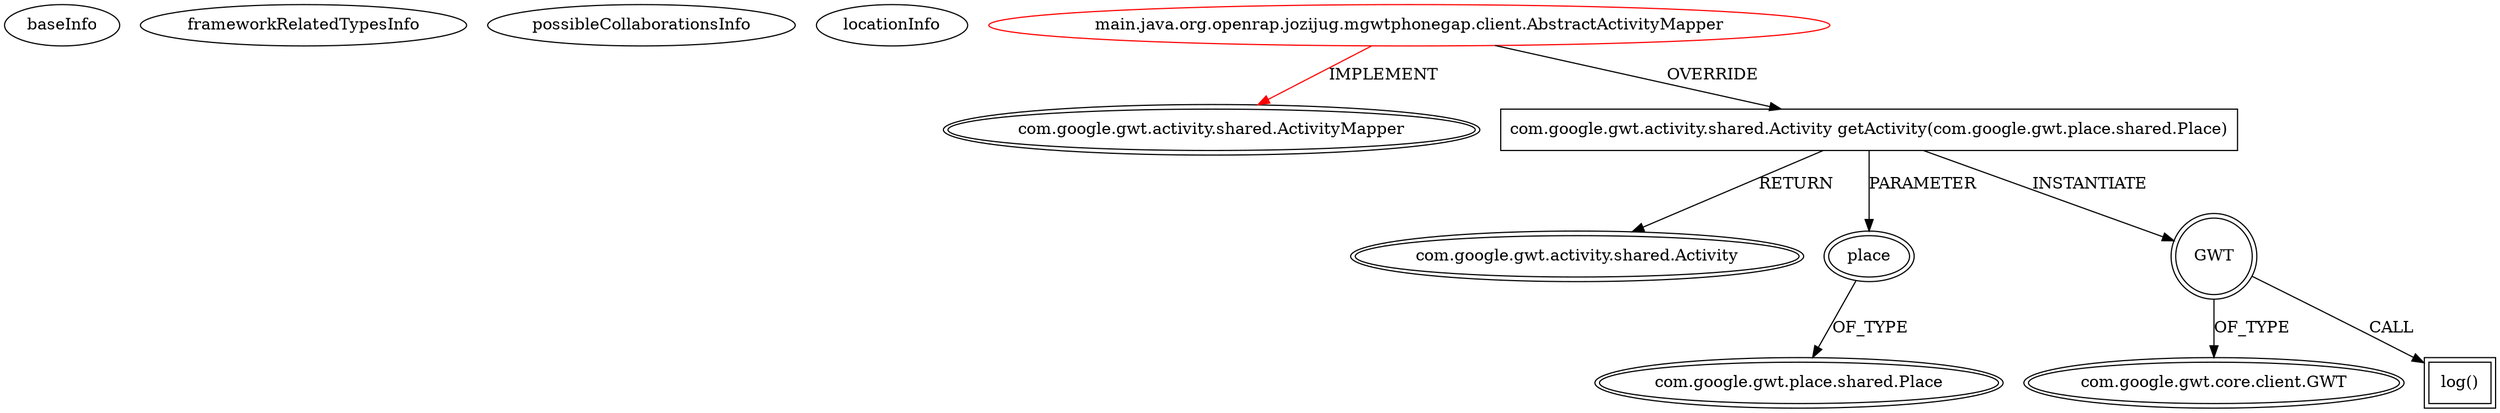 digraph {
baseInfo[graphId=4367,category="extension_graph",isAnonymous=false,possibleRelation=false]
frameworkRelatedTypesInfo[0="com.google.gwt.activity.shared.ActivityMapper"]
possibleCollaborationsInfo[]
locationInfo[projectName="rjdkolb-jozijug_phonegapdemo",filePath="/rjdkolb-jozijug_phonegapdemo/jozijug_phonegapdemo-master/src/main/java/org/openrap/jozijug/mgwtphonegap/client/AbstractActivityMapper.java",contextSignature="AbstractActivityMapper",graphId="4367"]
0[label="main.java.org.openrap.jozijug.mgwtphonegap.client.AbstractActivityMapper",vertexType="ROOT_CLIENT_CLASS_DECLARATION",isFrameworkType=false,color=red]
1[label="com.google.gwt.activity.shared.ActivityMapper",vertexType="FRAMEWORK_INTERFACE_TYPE",isFrameworkType=true,peripheries=2]
2[label="com.google.gwt.activity.shared.Activity getActivity(com.google.gwt.place.shared.Place)",vertexType="OVERRIDING_METHOD_DECLARATION",isFrameworkType=false,shape=box]
3[label="com.google.gwt.activity.shared.Activity",vertexType="FRAMEWORK_INTERFACE_TYPE",isFrameworkType=true,peripheries=2]
4[label="place",vertexType="PARAMETER_DECLARATION",isFrameworkType=true,peripheries=2]
5[label="com.google.gwt.place.shared.Place",vertexType="FRAMEWORK_CLASS_TYPE",isFrameworkType=true,peripheries=2]
6[label="GWT",vertexType="VARIABLE_EXPRESION",isFrameworkType=true,peripheries=2,shape=circle]
8[label="com.google.gwt.core.client.GWT",vertexType="FRAMEWORK_CLASS_TYPE",isFrameworkType=true,peripheries=2]
7[label="log()",vertexType="INSIDE_CALL",isFrameworkType=true,peripheries=2,shape=box]
0->1[label="IMPLEMENT",color=red]
0->2[label="OVERRIDE"]
2->3[label="RETURN"]
4->5[label="OF_TYPE"]
2->4[label="PARAMETER"]
2->6[label="INSTANTIATE"]
6->8[label="OF_TYPE"]
6->7[label="CALL"]
}
